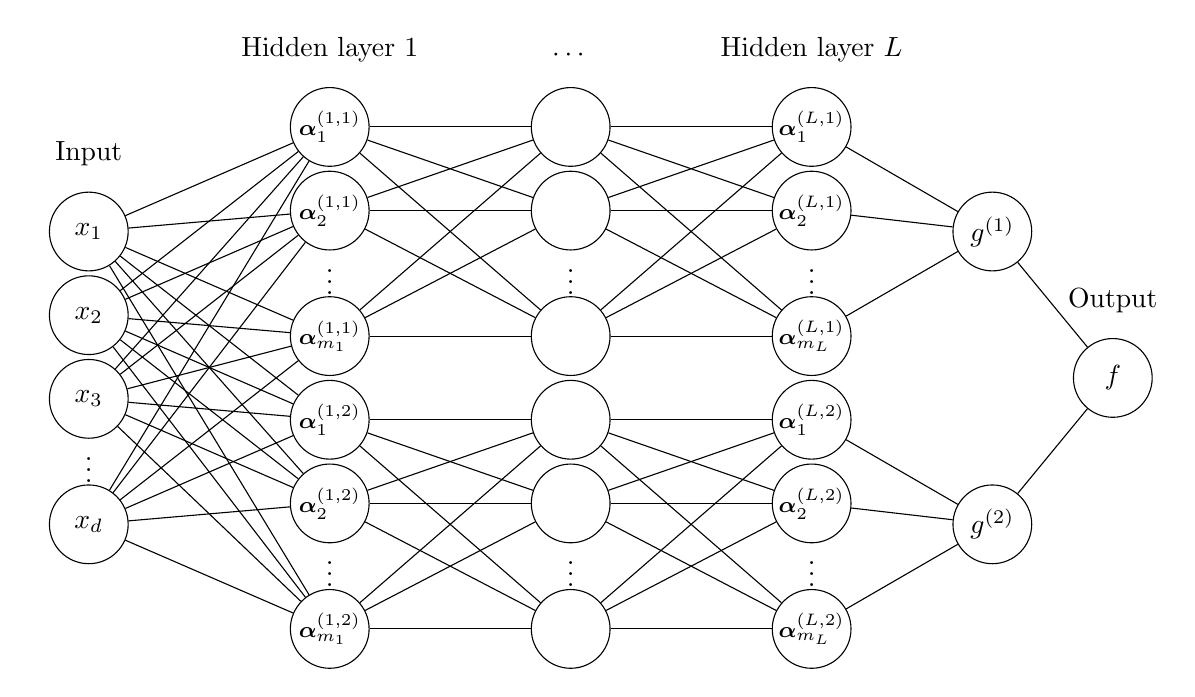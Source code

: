 \usetikzlibrary{positioning}

\newcommand{\myfontsize}{\fontsize{8pt}{12pt}\selectfont}

\begin{tikzpicture}[x=1.8cm, y=1.25cm, >=stealth,scale=0.85]
\centering
		% input layer nodes
		\foreach \i in {1, ..., 3} {
			\node[circle, draw=black, fill=white, minimum size=1cm] (x\i) at (0, -\i+2.75) {$x_{\i}$};}
		\node at (0, -1) {$\vdots$};
		\node[circle, draw=black, fill=white, minimum size=1cm] (x4) at (0, -1.75) {$x_d$};

		
		% hidden layer 1 nodes
		\foreach \i in {1, ..., 2} {
			\node[circle, draw=black, fill=white, minimum size=1cm] (a11\i) at (2, -\i+4) {};
			\node at (2, -\i+4) [font=\myfontsize] {$\boldsymbol{\alpha}^{(1,1)}_{\i}$};}
     	\node at (2, 1.25) {$\vdots$};
		\node[circle, draw=black, fill=white, minimum size=1cm] (a113) at (2, 0.5) {};
	    \node at (2, 0.5) [font=\myfontsize] {$\boldsymbol{\alpha}^{(1,1)}_{m_1}$};
	
	    \foreach \i in {1, ..., 2} {
		    \node[circle, draw=black, fill=white, minimum size=1cm] (a12\i) at (2, -\i+3.5-3){};
		    \node at (2, -\i+3.5-3) [font=\myfontsize] {$\boldsymbol{\alpha}^{(1,2)}_{\i}$};} 
         \node[circle, draw=black, fill=white, minimum size=1cm] (a123) at (2, -3){};
         \node at (2, -2.25) {$\vdots$};
         \node at (2, -3) [font=\myfontsize] {$\boldsymbol{\alpha}^{(1,2)}_{m_1}$};
		
		
		% other hidden layers
		\foreach \i in {1, ..., 2} {
			\node[circle, draw=black, fill=white, minimum size=1cm] (a31\i) at (4, -\i+4) {};
			%\node at (4.5, -\i+4) [font=\myfontsize] {$\boldsymbol{\alpha}^{(i,1)}_{\i}$};
		}
		\node at (4, 1.25) {$\vdots$};
		\node[circle, draw=black, fill=white, minimum size=1cm] (a313) at (4, 0.5) {};
		%\node at (4.5, 0.5) [font=\myfontsize] {$\boldsymbol{\alpha}^{(3,1)}_{m_i}$};
		
		\foreach \i in {1, ..., 2} {
			\node[circle, draw=black, fill=white, minimum size=1cm] (a32\i) at (4, -\i+3.5-3){};
			%\node at (4.5, -\i+3.5-3) [font=\myfontsize] {$\boldsymbol{\alpha}^{(i,2)}_{\i}$};
		} 
		\node[circle, draw=black, fill=white, minimum size=1cm] (a323) at (4, -3){};
		\node at (4, -2.25) {$\vdots$};
		%\node at (4.5, -3) [font=\myfontsize] {$\boldsymbol{\alpha}^{(i,2)}_{m_i}$};
	
		% hidden layer L nodes
	    \foreach \i in {1, ..., 2} {
	    	\node[circle, draw=black, fill=white, minimum size=1cm] (aL1\i) at (6, -\i+4) {};
	    	\node at (6, -\i+4) [font=\myfontsize] {$\boldsymbol{\alpha}^{(L,1)}_{\i}$};}
	    \node at (6, 1.25) {$\vdots$};
	    \node[circle, draw=black, fill=white, minimum size=1cm] (aL13) at (6, 0.5) {};
	    \node at (6, 0.5) [font=\myfontsize] {$\boldsymbol{\alpha}^{(L,1)}_{m_L}$};
	    
	    \foreach \i in {1, ..., 2} {
	    	\node[circle, draw=black, fill=white, minimum size=1cm] (aL2\i) at (6, -\i+3.5-3){};
	    	\node at (6, -\i+3.5-3) [font=\myfontsize] {$\boldsymbol{\alpha}^{(L,2)}_{\i}$};} 
	    \node[circle, draw=black, fill=white, minimum size=1cm] (aL23) at (6, -3){};
	    \node at (6, -2.25) {$\vdots$};
	    \node at (6, -3) [font=\myfontsize] {$\boldsymbol{\alpha}^{(L,2)}_{m_L}$};
	
	    
		
		% hidden layer 5 nodes
		\node[circle, draw=black, fill=white, minimum size=1cm] (f1) at (7.5, 1.75){$g^{(1)}$};
		\node[circle, draw=black, fill=white, minimum size=1cm] (f2) at (7.5, -1.75){$g^{(2)}$};
		
		% output layer node
		\node[circle, draw=black, fill=white, minimum size=1cm] (o) at (8.5, 0) {$f$};
		
		% connections
		\foreach \i in {1, ..., 4} {
			\foreach \j in {1, ..., 3} {
				\draw (x\i) -- (a11\j);
				\draw (x\i) -- (a12\j);
			}
		}
		
	
	   	% new connection between hidden layer 1, 2 and 3
	    \foreach \i in {1,2,3} {
	   	    \foreach \j in {1,2,3} {
	   		    \draw (a11\i) -- (a31\j);
	   		    \draw (a12\i) -- (a32\j);
	   		    \draw (a31\i) -- (aL1\j);
	   		    \draw (a32\i) -- (aL2\j);
	   	    }
	   }
  
	   
		
		% connections between hidden layer 3 and 4
		\foreach \j in {1, ..., 3}{
	           \draw (aL1\j) -- (f1);\draw (aL2\j) -- (f2);}
           
        \draw (f1) -- (o);
        \draw (f2) -- (o);

% labels for layers
\node[above=0.2cm of a111] {Hidden layer 1};
\node[above=0.2cm of a311] {$\cdots$};
\node[above=0.2cm of aL11] {Hidden layer $L$};
%\node[above=0.5cm of f1] {Hidden layer $L+1$};
\node[above=0.2cm of x1] {Input};
\node[above=0.2cm of o] {Output};
\end{tikzpicture}